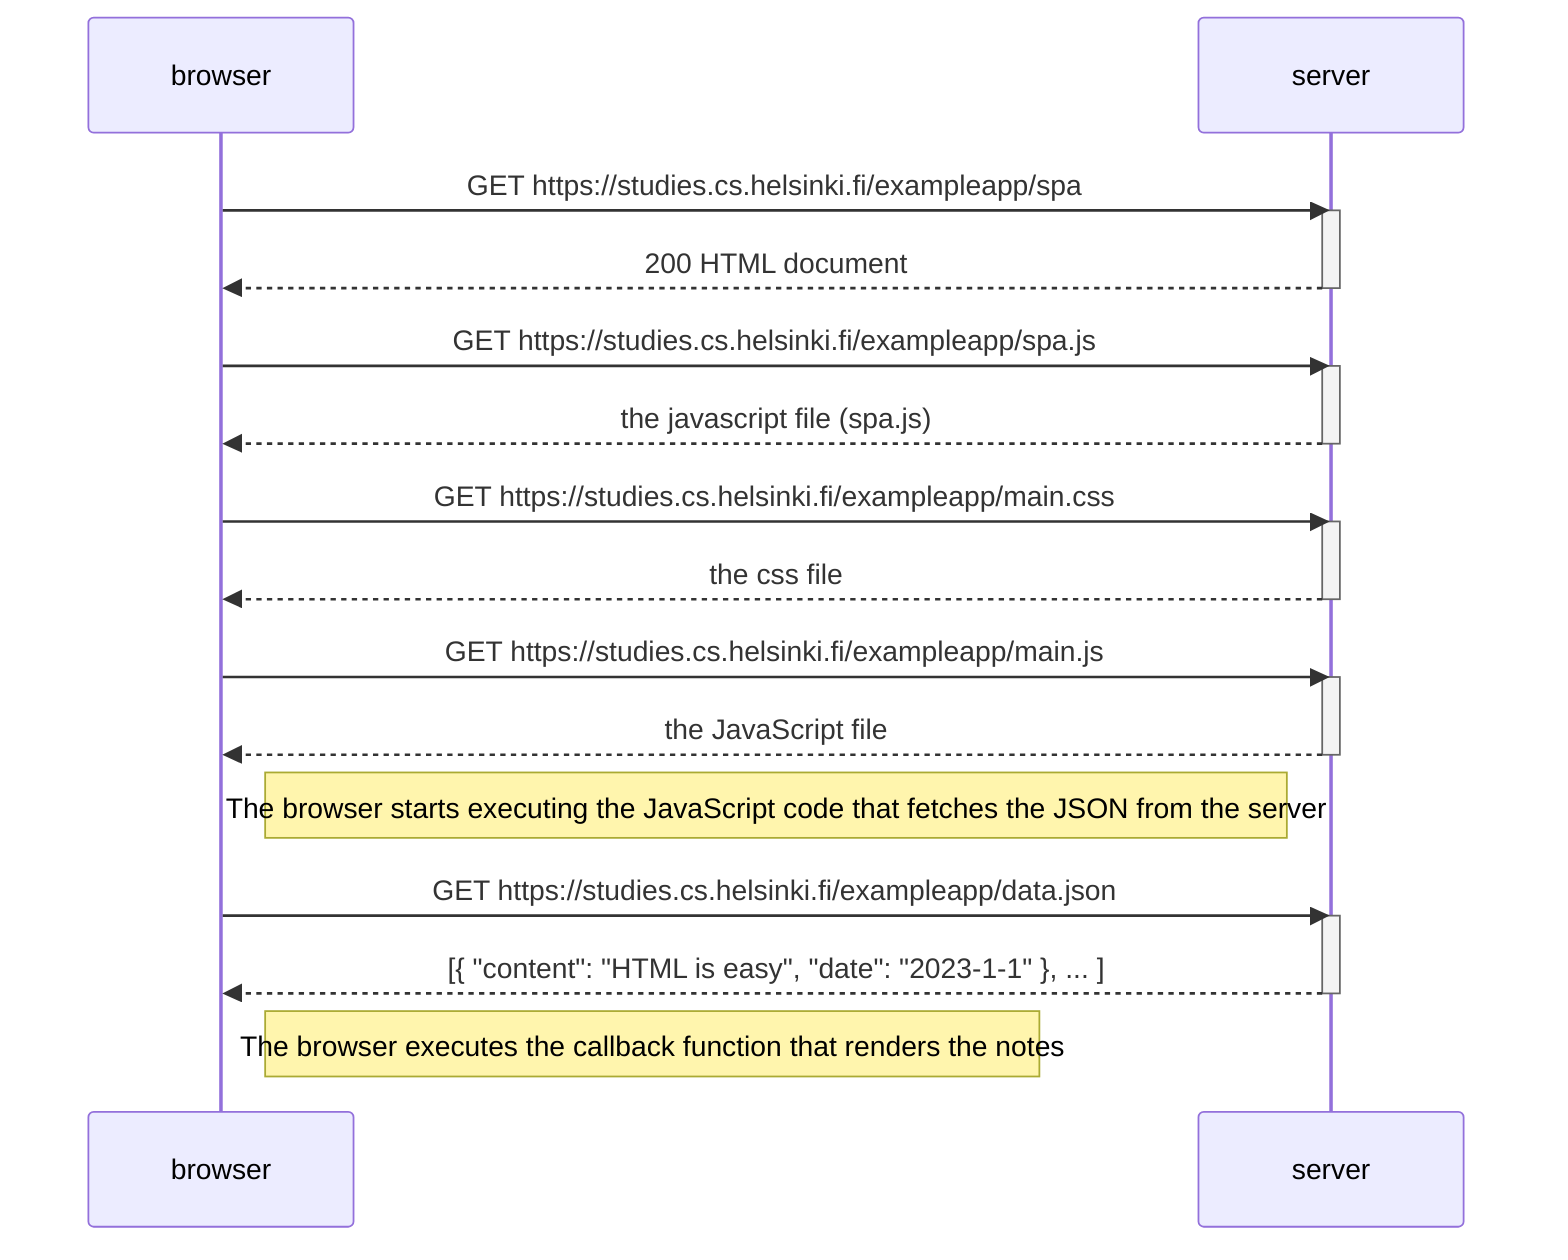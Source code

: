 sequenceDiagram
    participant browser
    participant server

    browser->>server: GET https://studies.cs.helsinki.fi/exampleapp/spa
    activate server
    server-->>browser: 200 HTML document
    deactivate server

    browser->>server: GET https://studies.cs.helsinki.fi/exampleapp/spa.js
    activate server
    server-->>browser: the javascript file (spa.js)
    deactivate server


    browser->>server: GET https://studies.cs.helsinki.fi/exampleapp/main.css
    activate server
    server-->>browser: the css file
    deactivate server

    browser->>server: GET https://studies.cs.helsinki.fi/exampleapp/main.js
    activate server
    server-->>browser: the JavaScript file
    deactivate server

    Note right of browser: The browser starts executing the JavaScript code that fetches the JSON from the server

    browser->>server: GET https://studies.cs.helsinki.fi/exampleapp/data.json
    activate server
    server-->>browser: [{ "content": "HTML is easy", "date": "2023-1-1" }, ... ]
    deactivate server

    Note right of browser: The browser executes the callback function that renders the notes